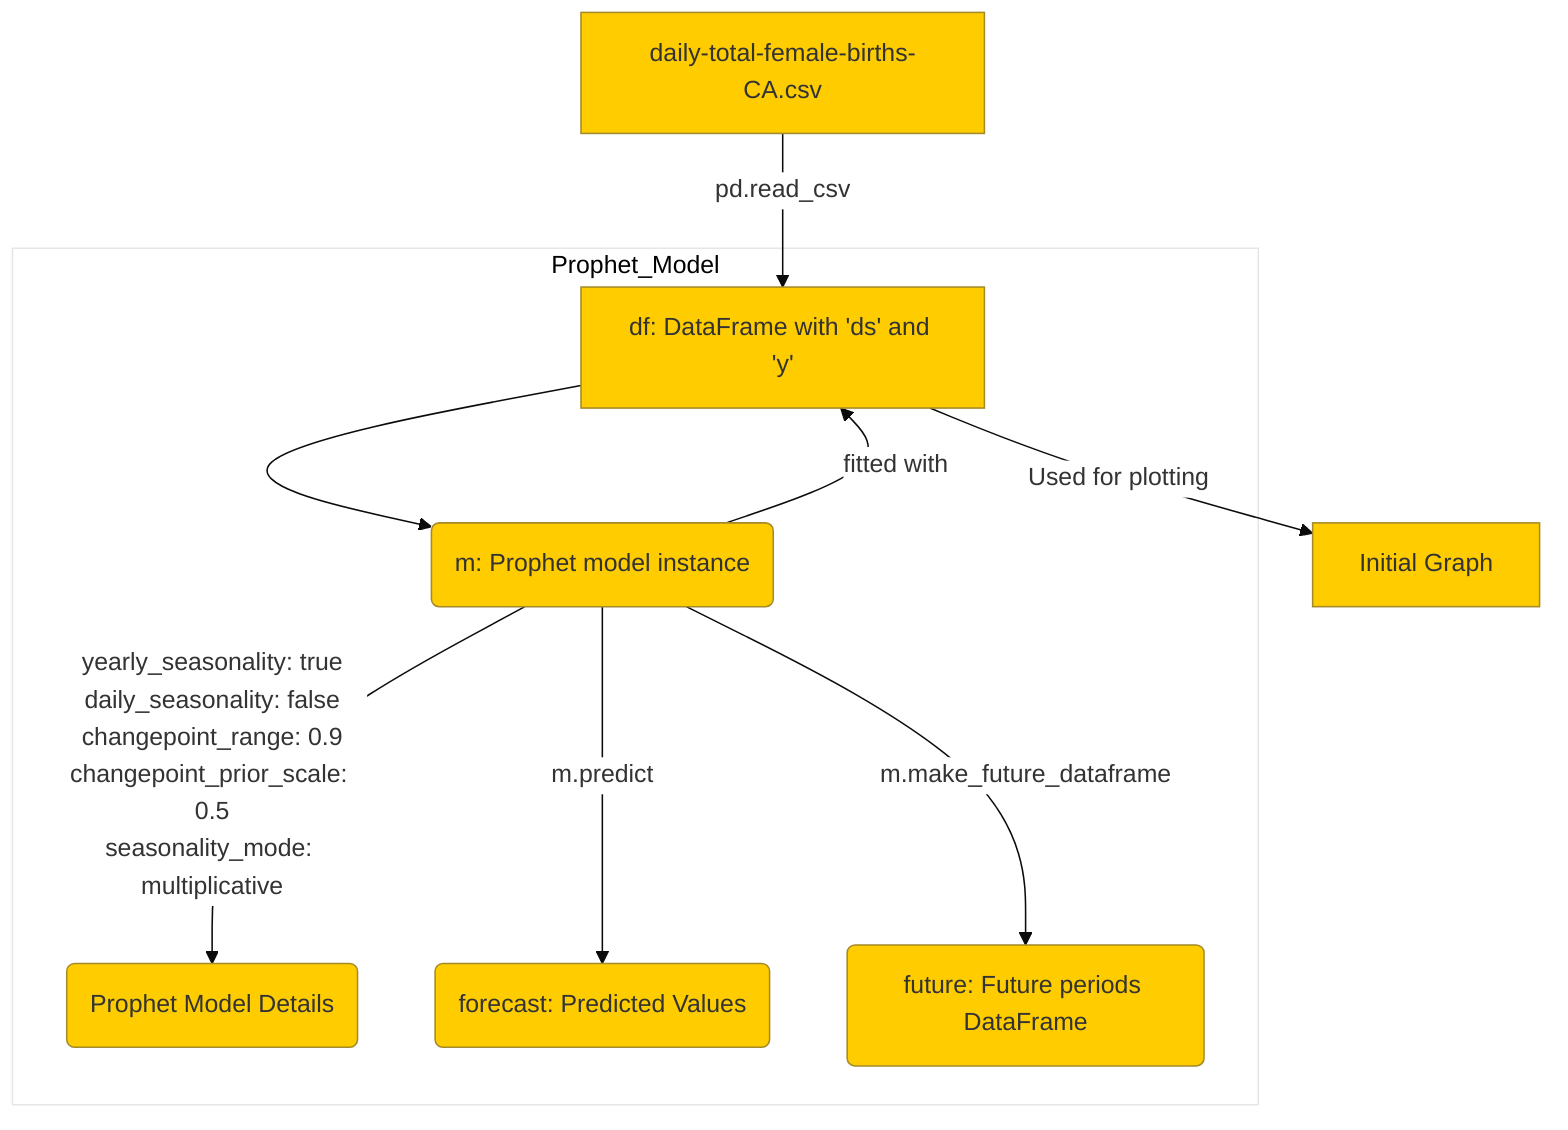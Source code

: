 %%{
  init: {
    'theme': 'base',
    'themeVariables': {
      'fontFamily': 'arial',
      'fontSize': '16px',
      'primaryColor': '#ffcc00',
      'edgeLabelBackground':'#ffffff',
      'tertiaryColor': '#fff'
    }
  }
}%%
flowchart TD

    %% Data Source
    A["daily-total-female-births-CA.csv"] 
    %% Data Source node: A
    click A "Daily total female births in California for 1959" _blank

    %% Data Preprocessing
    B["df: DataFrame with 'ds' and 'y'"] 
    %% Represents the DataFrame created by reading the CSV file

    A --pd.read_csv--> B
    
    subgraph Prophet_Model
      I("Prophet Model Details")
      direction TB
      D("forecast: Predicted Values")
      E("m: Prophet model instance")
      F("future: Future periods DataFrame")
      B --> E 
      E -- fitted with --> B
      E -- m.make_future_dataframe --> F
      E -- m.predict --> D
    end

    %% Additional Prophet Details
    E -- "yearly_seasonality: true\ndaily_seasonality: false\nchangepoint_range: 0.9\nchangepoint_prior_scale: 0.5\nseasonality_mode: multiplicative" --> I
    
    B -- Used for plotting --> G["Initial Graph"]
